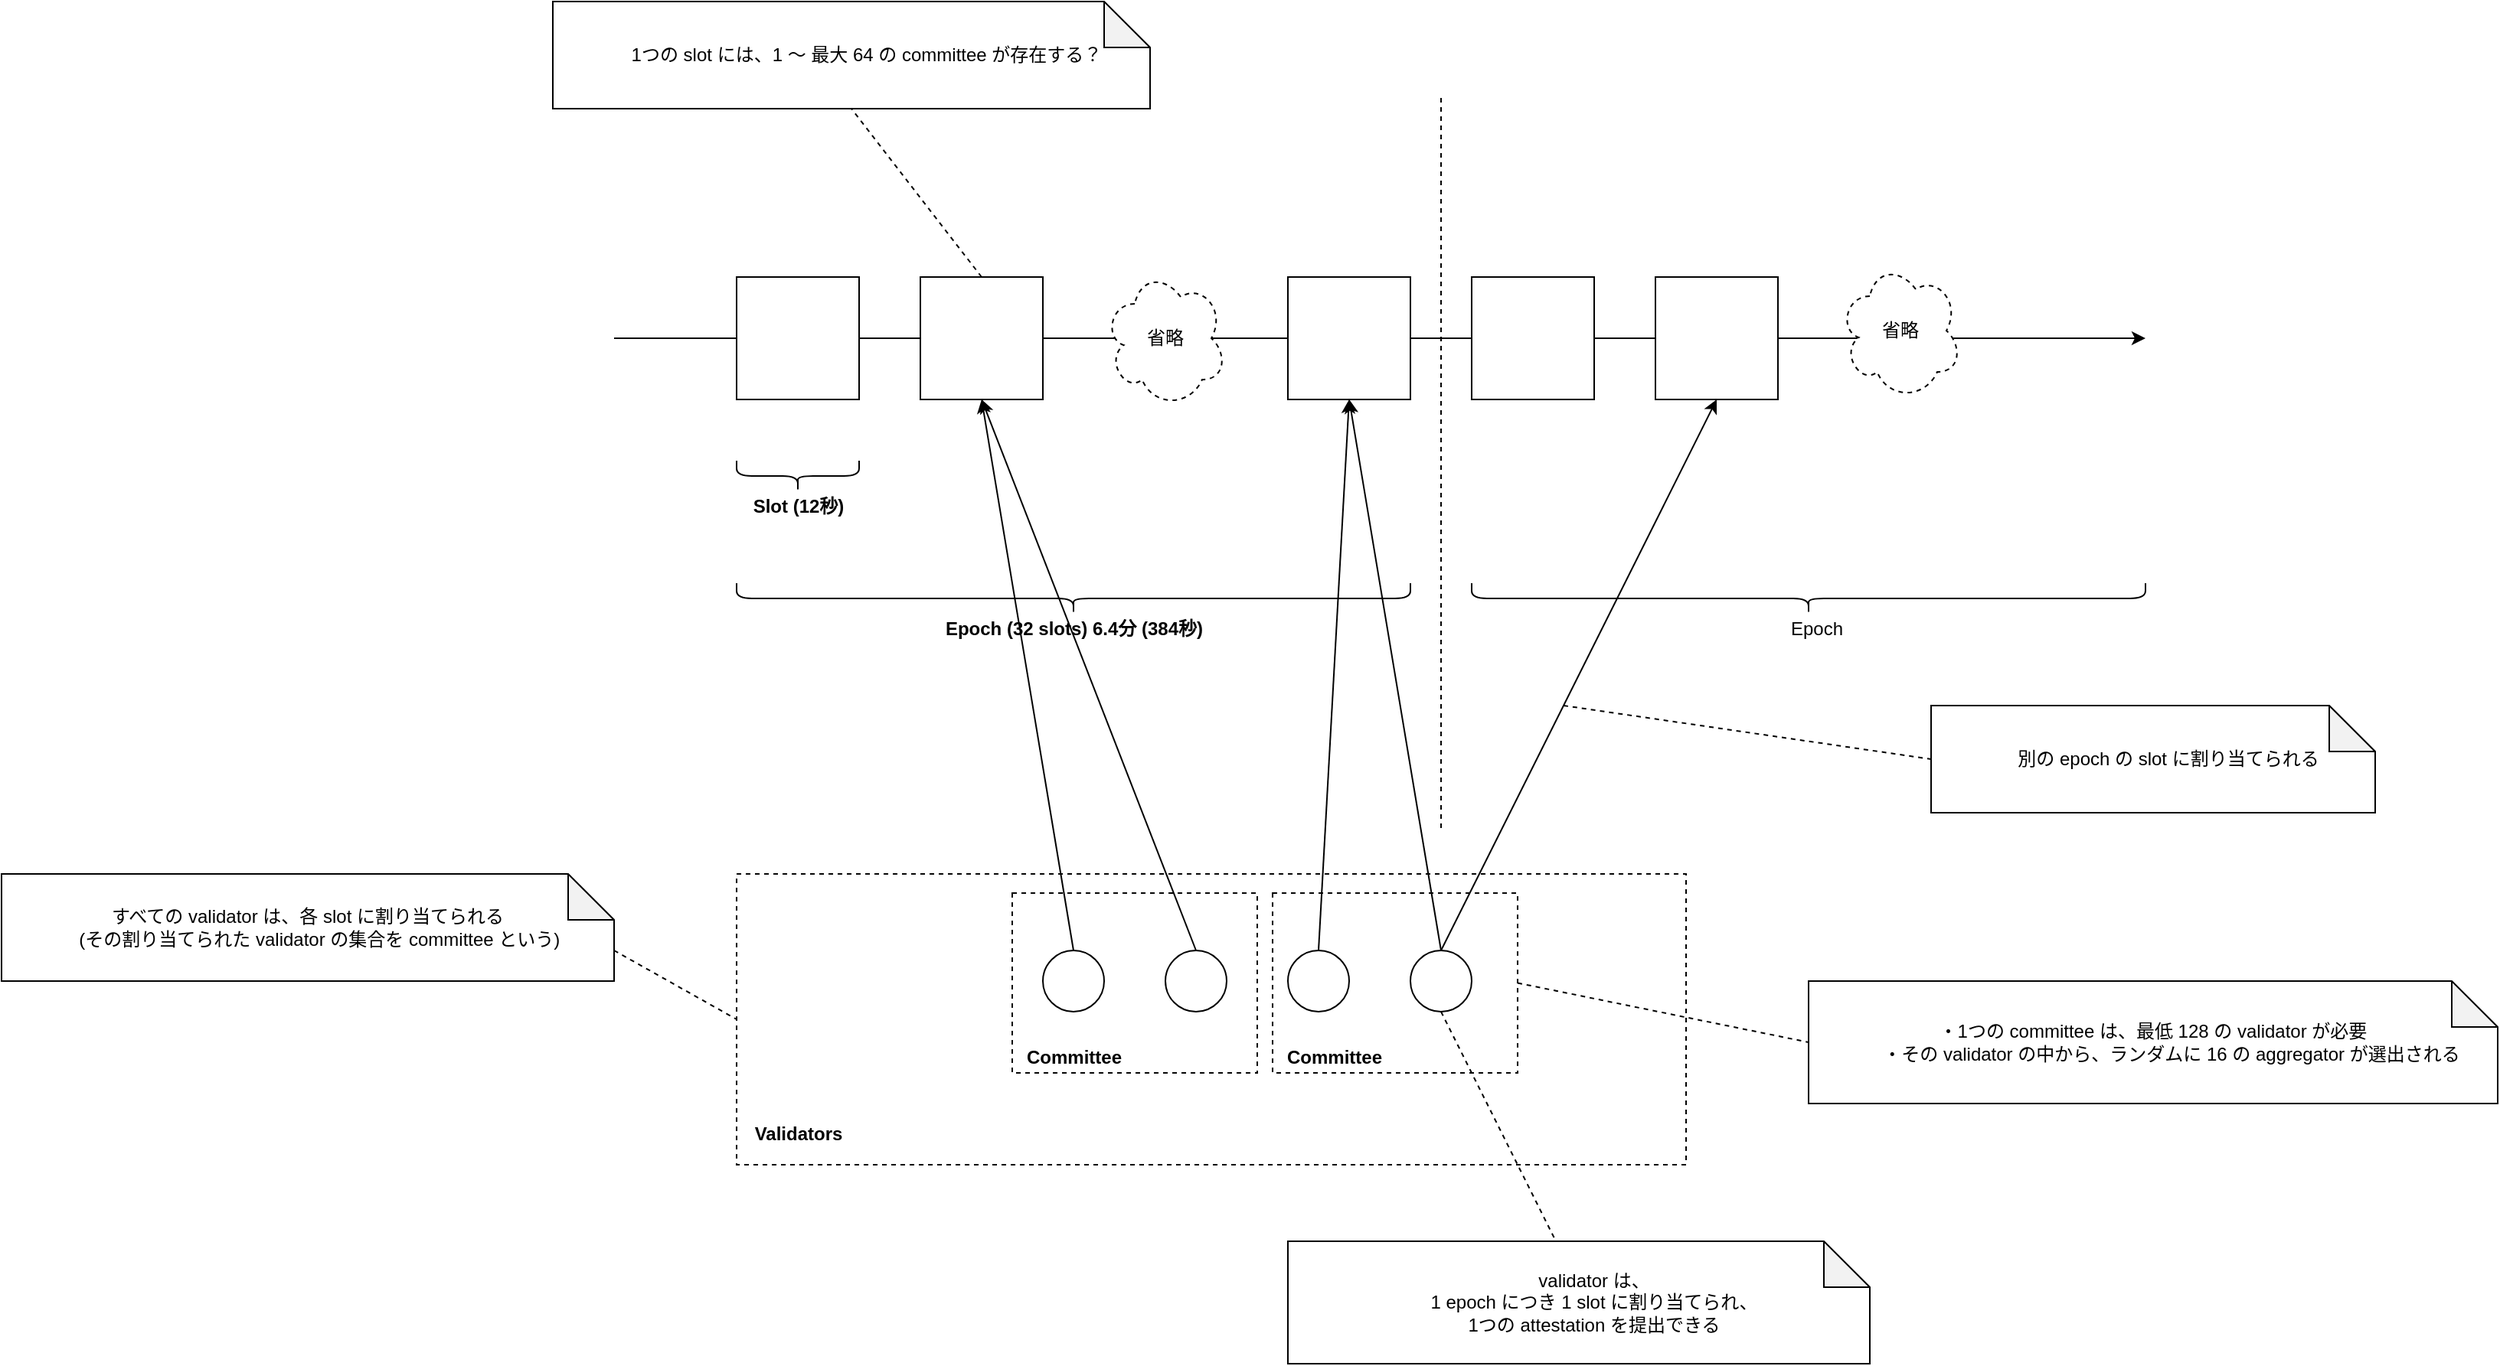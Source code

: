 <mxfile>
    <diagram id="ExdccTZqctQwAvQB16s_" name="Page-1">
        <mxGraphModel dx="2058" dy="1277" grid="1" gridSize="10" guides="1" tooltips="1" connect="1" arrows="1" fold="1" page="0" pageScale="1" pageWidth="827" pageHeight="1169" math="0" shadow="0">
            <root>
                <mxCell id="0"/>
                <mxCell id="1" parent="0"/>
                <mxCell id="77" value="" style="rounded=0;whiteSpace=wrap;html=1;dashed=1;" parent="1" vertex="1">
                    <mxGeometry x="-320" y="390" width="620" height="190" as="geometry"/>
                </mxCell>
                <mxCell id="83" value="" style="rounded=0;whiteSpace=wrap;html=1;dashed=1;" parent="1" vertex="1">
                    <mxGeometry x="30" y="402.5" width="160" height="117.5" as="geometry"/>
                </mxCell>
                <mxCell id="81" value="" style="rounded=0;whiteSpace=wrap;html=1;dashed=1;" parent="1" vertex="1">
                    <mxGeometry x="-140" y="402.5" width="160" height="117.5" as="geometry"/>
                </mxCell>
                <mxCell id="62" value="" style="endArrow=none;html=1;" parent="1" edge="1">
                    <mxGeometry width="50" height="50" relative="1" as="geometry">
                        <mxPoint x="-400" y="40" as="sourcePoint"/>
                        <mxPoint y="40" as="targetPoint"/>
                    </mxGeometry>
                </mxCell>
                <mxCell id="53" value="" style="endArrow=none;html=1;startArrow=none;" parent="1" target="52" edge="1">
                    <mxGeometry width="50" height="50" relative="1" as="geometry">
                        <mxPoint y="40" as="sourcePoint"/>
                        <mxPoint x="600" y="40" as="targetPoint"/>
                    </mxGeometry>
                </mxCell>
                <mxCell id="50" value="" style="endArrow=classic;html=1;startArrow=none;" parent="1" source="86" edge="1">
                    <mxGeometry width="50" height="50" relative="1" as="geometry">
                        <mxPoint x="-400" y="40" as="sourcePoint"/>
                        <mxPoint x="600" y="40" as="targetPoint"/>
                    </mxGeometry>
                </mxCell>
                <mxCell id="46" value="" style="rounded=0;whiteSpace=wrap;html=1;" parent="1" vertex="1">
                    <mxGeometry x="-320" width="80" height="80" as="geometry"/>
                </mxCell>
                <mxCell id="47" value="" style="rounded=0;whiteSpace=wrap;html=1;" parent="1" vertex="1">
                    <mxGeometry x="-200" width="80" height="80" as="geometry"/>
                </mxCell>
                <mxCell id="52" value="" style="rounded=0;whiteSpace=wrap;html=1;" parent="1" vertex="1">
                    <mxGeometry x="40" width="80" height="80" as="geometry"/>
                </mxCell>
                <mxCell id="54" value="" style="rounded=0;whiteSpace=wrap;html=1;" parent="1" vertex="1">
                    <mxGeometry x="160" width="80" height="80" as="geometry"/>
                </mxCell>
                <mxCell id="55" value="" style="endArrow=none;html=1;startArrow=none;" parent="1" source="52" target="54" edge="1">
                    <mxGeometry width="50" height="50" relative="1" as="geometry">
                        <mxPoint x="120" y="40" as="sourcePoint"/>
                        <mxPoint x="600" y="40" as="targetPoint"/>
                    </mxGeometry>
                </mxCell>
                <mxCell id="56" value="" style="shape=curlyBracket;whiteSpace=wrap;html=1;rounded=1;rotation=-90;size=0.5;" parent="1" vertex="1">
                    <mxGeometry x="-290" y="90" width="20" height="80" as="geometry"/>
                </mxCell>
                <mxCell id="58" value="Slot (12秒)" style="text;html=1;align=center;verticalAlign=middle;resizable=0;points=[];autosize=1;strokeColor=none;fillColor=none;fontStyle=1" parent="1" vertex="1">
                    <mxGeometry x="-320" y="140" width="80" height="20" as="geometry"/>
                </mxCell>
                <mxCell id="60" value="" style="shape=curlyBracket;whiteSpace=wrap;html=1;rounded=1;rotation=-90;size=0.5;" parent="1" vertex="1">
                    <mxGeometry x="-110" y="-10" width="20" height="440" as="geometry"/>
                </mxCell>
                <mxCell id="63" value="省略" style="ellipse;shape=cloud;whiteSpace=wrap;html=1;dashed=1;" parent="1" vertex="1">
                    <mxGeometry x="-80" y="-5" width="80" height="90" as="geometry"/>
                </mxCell>
                <mxCell id="64" value="Epoch (32 slots) 6.4分 (384秒)" style="text;html=1;align=center;verticalAlign=middle;resizable=0;points=[];autosize=1;strokeColor=none;fillColor=none;fontStyle=1" parent="1" vertex="1">
                    <mxGeometry x="-190" y="220" width="180" height="20" as="geometry"/>
                </mxCell>
                <mxCell id="65" value="" style="endArrow=none;dashed=1;html=1;" parent="1" edge="1">
                    <mxGeometry width="50" height="50" relative="1" as="geometry">
                        <mxPoint x="140" y="360" as="sourcePoint"/>
                        <mxPoint x="140" y="-120" as="targetPoint"/>
                    </mxGeometry>
                </mxCell>
                <mxCell id="66" value="" style="shape=curlyBracket;whiteSpace=wrap;html=1;rounded=1;rotation=-90;size=0.5;" parent="1" vertex="1">
                    <mxGeometry x="370" y="-10" width="20" height="440" as="geometry"/>
                </mxCell>
                <mxCell id="67" value="Epoch" style="text;html=1;align=center;verticalAlign=middle;resizable=0;points=[];autosize=1;strokeColor=none;fillColor=none;" parent="1" vertex="1">
                    <mxGeometry x="360" y="220" width="50" height="20" as="geometry"/>
                </mxCell>
                <mxCell id="69" value="" style="ellipse;whiteSpace=wrap;html=1;aspect=fixed;" parent="1" vertex="1">
                    <mxGeometry x="-40" y="440" width="40" height="40" as="geometry"/>
                </mxCell>
                <mxCell id="71" value="すべての validator は、各 slot に割り当てられる&lt;br&gt;　 (その割り当てられた validator の集合を committee という)&lt;br&gt;" style="shape=note;whiteSpace=wrap;html=1;backgroundOutline=1;darkOpacity=0.05;align=center;spacingLeft=0;" parent="1" vertex="1">
                    <mxGeometry x="-800" y="390" width="400" height="70" as="geometry"/>
                </mxCell>
                <mxCell id="72" value="" style="ellipse;whiteSpace=wrap;html=1;aspect=fixed;" parent="1" vertex="1">
                    <mxGeometry x="40" y="440" width="40" height="40" as="geometry"/>
                </mxCell>
                <mxCell id="73" value="" style="ellipse;whiteSpace=wrap;html=1;aspect=fixed;" parent="1" vertex="1">
                    <mxGeometry x="120" y="440" width="40" height="40" as="geometry"/>
                </mxCell>
                <mxCell id="74" value="" style="ellipse;whiteSpace=wrap;html=1;aspect=fixed;" parent="1" vertex="1">
                    <mxGeometry x="-120" y="440" width="40" height="40" as="geometry"/>
                </mxCell>
                <mxCell id="75" value="" style="endArrow=classic;html=1;exitX=0.5;exitY=0;exitDx=0;exitDy=0;entryX=0.5;entryY=1;entryDx=0;entryDy=0;" parent="1" source="74" target="47" edge="1">
                    <mxGeometry width="50" height="50" relative="1" as="geometry">
                        <mxPoint x="-70" y="390" as="sourcePoint"/>
                        <mxPoint x="-20" y="340" as="targetPoint"/>
                    </mxGeometry>
                </mxCell>
                <mxCell id="76" value="" style="endArrow=classic;html=1;exitX=0.5;exitY=0;exitDx=0;exitDy=0;entryX=0.5;entryY=1;entryDx=0;entryDy=0;" parent="1" source="69" target="47" edge="1">
                    <mxGeometry width="50" height="50" relative="1" as="geometry">
                        <mxPoint x="-90" y="450" as="sourcePoint"/>
                        <mxPoint x="80" y="80" as="targetPoint"/>
                    </mxGeometry>
                </mxCell>
                <mxCell id="78" value="" style="endArrow=classic;html=1;exitX=0.5;exitY=0;exitDx=0;exitDy=0;entryX=0.5;entryY=1;entryDx=0;entryDy=0;" parent="1" source="72" target="52" edge="1">
                    <mxGeometry width="50" height="50" relative="1" as="geometry">
                        <mxPoint x="-10" y="450" as="sourcePoint"/>
                        <mxPoint x="-150" y="90" as="targetPoint"/>
                    </mxGeometry>
                </mxCell>
                <mxCell id="79" value="" style="endArrow=classic;html=1;exitX=0.5;exitY=0;exitDx=0;exitDy=0;" parent="1" source="73" edge="1">
                    <mxGeometry width="50" height="50" relative="1" as="geometry">
                        <mxPoint x="70" y="450" as="sourcePoint"/>
                        <mxPoint x="80" y="80" as="targetPoint"/>
                    </mxGeometry>
                </mxCell>
                <mxCell id="80" value="Validators" style="text;html=1;align=center;verticalAlign=middle;resizable=0;points=[];autosize=1;strokeColor=none;fillColor=none;fontStyle=1" parent="1" vertex="1">
                    <mxGeometry x="-315" y="550" width="70" height="20" as="geometry"/>
                </mxCell>
                <mxCell id="82" value="Committee" style="text;html=1;align=center;verticalAlign=middle;resizable=0;points=[];autosize=1;strokeColor=none;fillColor=none;fontStyle=1" parent="1" vertex="1">
                    <mxGeometry x="-140" y="500" width="80" height="20" as="geometry"/>
                </mxCell>
                <mxCell id="84" value="Committee" style="text;html=1;align=center;verticalAlign=middle;resizable=0;points=[];autosize=1;strokeColor=none;fillColor=none;fontStyle=1" parent="1" vertex="1">
                    <mxGeometry x="30" y="500" width="80" height="20" as="geometry"/>
                </mxCell>
                <mxCell id="86" value="" style="rounded=0;whiteSpace=wrap;html=1;" parent="1" vertex="1">
                    <mxGeometry x="280" width="80" height="80" as="geometry"/>
                </mxCell>
                <mxCell id="87" value="" style="endArrow=none;html=1;startArrow=none;" parent="1" source="54" target="86" edge="1">
                    <mxGeometry width="50" height="50" relative="1" as="geometry">
                        <mxPoint x="240" y="40" as="sourcePoint"/>
                        <mxPoint x="600" y="40" as="targetPoint"/>
                    </mxGeometry>
                </mxCell>
                <mxCell id="88" value="省略" style="ellipse;shape=cloud;whiteSpace=wrap;html=1;dashed=1;" parent="1" vertex="1">
                    <mxGeometry x="400" y="-10" width="80" height="90" as="geometry"/>
                </mxCell>
                <mxCell id="89" value="" style="endArrow=classic;html=1;exitX=0.5;exitY=0;exitDx=0;exitDy=0;entryX=0.5;entryY=1;entryDx=0;entryDy=0;" parent="1" source="73" target="86" edge="1">
                    <mxGeometry width="50" height="50" relative="1" as="geometry">
                        <mxPoint x="150" y="450" as="sourcePoint"/>
                        <mxPoint x="90" y="90" as="targetPoint"/>
                    </mxGeometry>
                </mxCell>
                <mxCell id="90" value="別の epoch の slot に割り当てられる" style="shape=note;whiteSpace=wrap;html=1;backgroundOutline=1;darkOpacity=0.05;align=center;spacingLeft=20;" parent="1" vertex="1">
                    <mxGeometry x="460" y="280" width="290" height="70" as="geometry"/>
                </mxCell>
                <mxCell id="91" value="" style="endArrow=none;dashed=1;html=1;entryX=0;entryY=0.5;entryDx=0;entryDy=0;entryPerimeter=0;" parent="1" target="90" edge="1">
                    <mxGeometry width="50" height="50" relative="1" as="geometry">
                        <mxPoint x="220" y="280" as="sourcePoint"/>
                        <mxPoint x="430" y="290" as="targetPoint"/>
                    </mxGeometry>
                </mxCell>
                <mxCell id="92" value="&lt;span style=&quot;text-align: left&quot;&gt;・1つの committee は、最低 128 の validator が必要&lt;/span&gt;&lt;br style=&quot;text-align: left&quot;&gt;&lt;span style=&quot;text-align: left&quot;&gt;　　・その validator の中から、ランダムに 16 の aggregator が選出される&lt;/span&gt;" style="shape=note;whiteSpace=wrap;html=1;backgroundOutline=1;darkOpacity=0.05;align=center;spacingLeft=0;" parent="1" vertex="1">
                    <mxGeometry x="380" y="460" width="450" height="80" as="geometry"/>
                </mxCell>
                <mxCell id="93" value="" style="endArrow=none;dashed=1;html=1;entryX=0;entryY=0.5;entryDx=0;entryDy=0;entryPerimeter=0;exitX=1;exitY=0.5;exitDx=0;exitDy=0;" parent="1" source="83" target="92" edge="1">
                    <mxGeometry width="50" height="50" relative="1" as="geometry">
                        <mxPoint x="230" y="290" as="sourcePoint"/>
                        <mxPoint x="470" y="325" as="targetPoint"/>
                    </mxGeometry>
                </mxCell>
                <mxCell id="94" value="" style="endArrow=none;dashed=1;html=1;exitX=0.5;exitY=1;exitDx=0;exitDy=0;entryX=0;entryY=0;entryDx=175;entryDy=0;entryPerimeter=0;" parent="1" source="73" target="95" edge="1">
                    <mxGeometry width="50" height="50" relative="1" as="geometry">
                        <mxPoint x="200" y="471.25" as="sourcePoint"/>
                        <mxPoint x="150" y="640" as="targetPoint"/>
                    </mxGeometry>
                </mxCell>
                <mxCell id="95" value="&lt;span style=&quot;text-align: left&quot;&gt;validator は、&lt;br&gt;1 epoch につき 1 slot に割り当てられ、&lt;br&gt;1つの attestation を提出できる&lt;/span&gt;" style="shape=note;whiteSpace=wrap;html=1;backgroundOutline=1;darkOpacity=0.05;align=center;spacingLeft=20;" parent="1" vertex="1">
                    <mxGeometry x="40" y="630" width="380" height="80" as="geometry"/>
                </mxCell>
                <mxCell id="96" value="&lt;span style=&quot;text-align: left&quot;&gt;1つの slot には、1 〜 最大 64 の committee が存在する？&lt;/span&gt;" style="shape=note;whiteSpace=wrap;html=1;backgroundOutline=1;darkOpacity=0.05;align=center;spacingLeft=20;" parent="1" vertex="1">
                    <mxGeometry x="-440" y="-180" width="390" height="70" as="geometry"/>
                </mxCell>
                <mxCell id="97" value="" style="endArrow=none;dashed=1;html=1;entryX=0.5;entryY=1;entryDx=0;entryDy=0;entryPerimeter=0;exitX=0.5;exitY=0;exitDx=0;exitDy=0;" parent="1" source="47" target="96" edge="1">
                    <mxGeometry width="50" height="50" relative="1" as="geometry">
                        <mxPoint x="230" y="290" as="sourcePoint"/>
                        <mxPoint x="470" y="325" as="targetPoint"/>
                    </mxGeometry>
                </mxCell>
                <mxCell id="98" value="" style="endArrow=none;dashed=1;html=1;exitX=0;exitY=0;exitDx=400;exitDy=50;entryX=0;entryY=0.5;entryDx=0;entryDy=0;exitPerimeter=0;" parent="1" source="71" target="77" edge="1">
                    <mxGeometry width="50" height="50" relative="1" as="geometry">
                        <mxPoint x="150" y="490" as="sourcePoint"/>
                        <mxPoint x="225" y="640" as="targetPoint"/>
                    </mxGeometry>
                </mxCell>
            </root>
        </mxGraphModel>
    </diagram>
</mxfile>